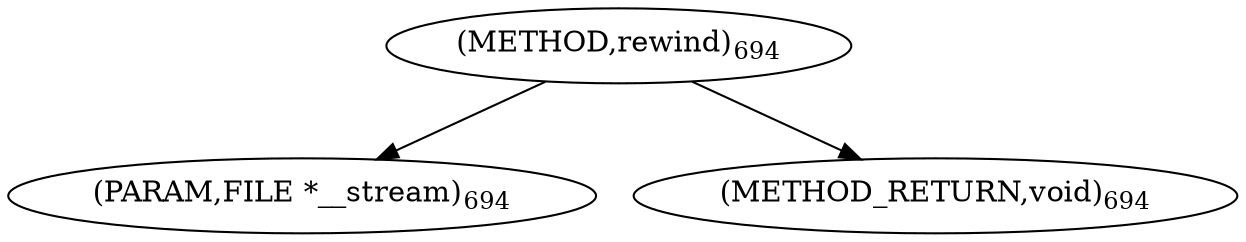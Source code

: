 digraph "rewind" {  
"2646" [label = <(METHOD,rewind)<SUB>694</SUB>> ]
"2647" [label = <(PARAM,FILE *__stream)<SUB>694</SUB>> ]
"2648" [label = <(METHOD_RETURN,void)<SUB>694</SUB>> ]
  "2646" -> "2647" 
  "2646" -> "2648" 
}
